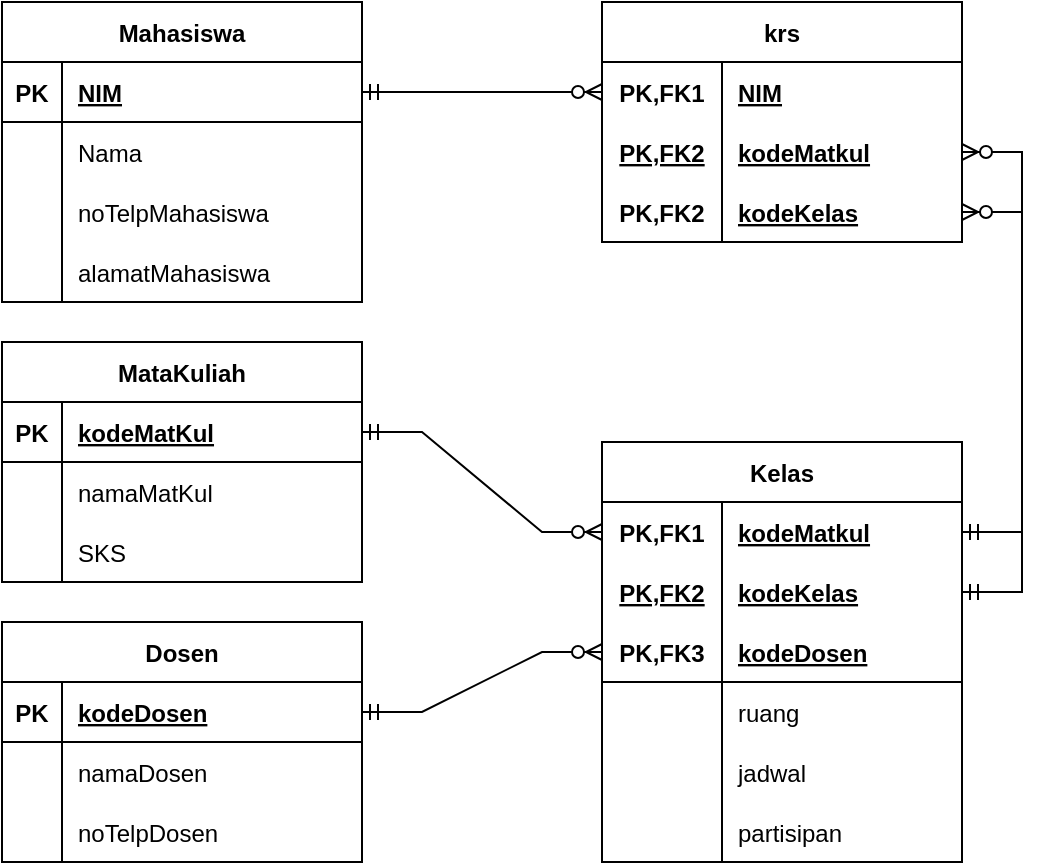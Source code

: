 <mxfile version="16.6.6" type="github">
  <diagram id="PBkZkckJZHstfhdfQRsX" name="Page-1">
    <mxGraphModel dx="669" dy="790" grid="1" gridSize="10" guides="1" tooltips="1" connect="1" arrows="1" fold="1" page="1" pageScale="1" pageWidth="827" pageHeight="1169" math="0" shadow="0">
      <root>
        <mxCell id="0" />
        <mxCell id="1" parent="0" />
        <mxCell id="Gzd6fEjQhQItRXBMcEr7-1" value="Mahasiswa" style="shape=table;startSize=30;container=1;collapsible=1;childLayout=tableLayout;fixedRows=1;rowLines=0;fontStyle=1;align=center;resizeLast=1;" vertex="1" parent="1">
          <mxGeometry x="60" y="120" width="180" height="150" as="geometry" />
        </mxCell>
        <mxCell id="Gzd6fEjQhQItRXBMcEr7-2" value="" style="shape=tableRow;horizontal=0;startSize=0;swimlaneHead=0;swimlaneBody=0;fillColor=none;collapsible=0;dropTarget=0;points=[[0,0.5],[1,0.5]];portConstraint=eastwest;top=0;left=0;right=0;bottom=1;" vertex="1" parent="Gzd6fEjQhQItRXBMcEr7-1">
          <mxGeometry y="30" width="180" height="30" as="geometry" />
        </mxCell>
        <mxCell id="Gzd6fEjQhQItRXBMcEr7-3" value="PK" style="shape=partialRectangle;connectable=0;fillColor=none;top=0;left=0;bottom=0;right=0;fontStyle=1;overflow=hidden;" vertex="1" parent="Gzd6fEjQhQItRXBMcEr7-2">
          <mxGeometry width="30" height="30" as="geometry">
            <mxRectangle width="30" height="30" as="alternateBounds" />
          </mxGeometry>
        </mxCell>
        <mxCell id="Gzd6fEjQhQItRXBMcEr7-4" value="NIM" style="shape=partialRectangle;connectable=0;fillColor=none;top=0;left=0;bottom=0;right=0;align=left;spacingLeft=6;fontStyle=5;overflow=hidden;" vertex="1" parent="Gzd6fEjQhQItRXBMcEr7-2">
          <mxGeometry x="30" width="150" height="30" as="geometry">
            <mxRectangle width="150" height="30" as="alternateBounds" />
          </mxGeometry>
        </mxCell>
        <mxCell id="Gzd6fEjQhQItRXBMcEr7-5" value="" style="shape=tableRow;horizontal=0;startSize=0;swimlaneHead=0;swimlaneBody=0;fillColor=none;collapsible=0;dropTarget=0;points=[[0,0.5],[1,0.5]];portConstraint=eastwest;top=0;left=0;right=0;bottom=0;" vertex="1" parent="Gzd6fEjQhQItRXBMcEr7-1">
          <mxGeometry y="60" width="180" height="30" as="geometry" />
        </mxCell>
        <mxCell id="Gzd6fEjQhQItRXBMcEr7-6" value="" style="shape=partialRectangle;connectable=0;fillColor=none;top=0;left=0;bottom=0;right=0;editable=1;overflow=hidden;" vertex="1" parent="Gzd6fEjQhQItRXBMcEr7-5">
          <mxGeometry width="30" height="30" as="geometry">
            <mxRectangle width="30" height="30" as="alternateBounds" />
          </mxGeometry>
        </mxCell>
        <mxCell id="Gzd6fEjQhQItRXBMcEr7-7" value="Nama" style="shape=partialRectangle;connectable=0;fillColor=none;top=0;left=0;bottom=0;right=0;align=left;spacingLeft=6;overflow=hidden;" vertex="1" parent="Gzd6fEjQhQItRXBMcEr7-5">
          <mxGeometry x="30" width="150" height="30" as="geometry">
            <mxRectangle width="150" height="30" as="alternateBounds" />
          </mxGeometry>
        </mxCell>
        <mxCell id="Gzd6fEjQhQItRXBMcEr7-8" value="" style="shape=tableRow;horizontal=0;startSize=0;swimlaneHead=0;swimlaneBody=0;fillColor=none;collapsible=0;dropTarget=0;points=[[0,0.5],[1,0.5]];portConstraint=eastwest;top=0;left=0;right=0;bottom=0;" vertex="1" parent="Gzd6fEjQhQItRXBMcEr7-1">
          <mxGeometry y="90" width="180" height="30" as="geometry" />
        </mxCell>
        <mxCell id="Gzd6fEjQhQItRXBMcEr7-9" value="" style="shape=partialRectangle;connectable=0;fillColor=none;top=0;left=0;bottom=0;right=0;editable=1;overflow=hidden;" vertex="1" parent="Gzd6fEjQhQItRXBMcEr7-8">
          <mxGeometry width="30" height="30" as="geometry">
            <mxRectangle width="30" height="30" as="alternateBounds" />
          </mxGeometry>
        </mxCell>
        <mxCell id="Gzd6fEjQhQItRXBMcEr7-10" value="noTelpMahasiswa" style="shape=partialRectangle;connectable=0;fillColor=none;top=0;left=0;bottom=0;right=0;align=left;spacingLeft=6;overflow=hidden;" vertex="1" parent="Gzd6fEjQhQItRXBMcEr7-8">
          <mxGeometry x="30" width="150" height="30" as="geometry">
            <mxRectangle width="150" height="30" as="alternateBounds" />
          </mxGeometry>
        </mxCell>
        <mxCell id="Gzd6fEjQhQItRXBMcEr7-11" value="" style="shape=tableRow;horizontal=0;startSize=0;swimlaneHead=0;swimlaneBody=0;fillColor=none;collapsible=0;dropTarget=0;points=[[0,0.5],[1,0.5]];portConstraint=eastwest;top=0;left=0;right=0;bottom=0;" vertex="1" parent="Gzd6fEjQhQItRXBMcEr7-1">
          <mxGeometry y="120" width="180" height="30" as="geometry" />
        </mxCell>
        <mxCell id="Gzd6fEjQhQItRXBMcEr7-12" value="" style="shape=partialRectangle;connectable=0;fillColor=none;top=0;left=0;bottom=0;right=0;editable=1;overflow=hidden;" vertex="1" parent="Gzd6fEjQhQItRXBMcEr7-11">
          <mxGeometry width="30" height="30" as="geometry">
            <mxRectangle width="30" height="30" as="alternateBounds" />
          </mxGeometry>
        </mxCell>
        <mxCell id="Gzd6fEjQhQItRXBMcEr7-13" value="alamatMahasiswa" style="shape=partialRectangle;connectable=0;fillColor=none;top=0;left=0;bottom=0;right=0;align=left;spacingLeft=6;overflow=hidden;" vertex="1" parent="Gzd6fEjQhQItRXBMcEr7-11">
          <mxGeometry x="30" width="150" height="30" as="geometry">
            <mxRectangle width="150" height="30" as="alternateBounds" />
          </mxGeometry>
        </mxCell>
        <mxCell id="Gzd6fEjQhQItRXBMcEr7-15" value="Dosen" style="shape=table;startSize=30;container=1;collapsible=1;childLayout=tableLayout;fixedRows=1;rowLines=0;fontStyle=1;align=center;resizeLast=1;" vertex="1" parent="1">
          <mxGeometry x="60" y="430" width="180" height="120" as="geometry" />
        </mxCell>
        <mxCell id="Gzd6fEjQhQItRXBMcEr7-16" value="" style="shape=tableRow;horizontal=0;startSize=0;swimlaneHead=0;swimlaneBody=0;fillColor=none;collapsible=0;dropTarget=0;points=[[0,0.5],[1,0.5]];portConstraint=eastwest;top=0;left=0;right=0;bottom=1;" vertex="1" parent="Gzd6fEjQhQItRXBMcEr7-15">
          <mxGeometry y="30" width="180" height="30" as="geometry" />
        </mxCell>
        <mxCell id="Gzd6fEjQhQItRXBMcEr7-17" value="PK" style="shape=partialRectangle;connectable=0;fillColor=none;top=0;left=0;bottom=0;right=0;fontStyle=1;overflow=hidden;" vertex="1" parent="Gzd6fEjQhQItRXBMcEr7-16">
          <mxGeometry width="30" height="30" as="geometry">
            <mxRectangle width="30" height="30" as="alternateBounds" />
          </mxGeometry>
        </mxCell>
        <mxCell id="Gzd6fEjQhQItRXBMcEr7-18" value="kodeDosen" style="shape=partialRectangle;connectable=0;fillColor=none;top=0;left=0;bottom=0;right=0;align=left;spacingLeft=6;fontStyle=5;overflow=hidden;" vertex="1" parent="Gzd6fEjQhQItRXBMcEr7-16">
          <mxGeometry x="30" width="150" height="30" as="geometry">
            <mxRectangle width="150" height="30" as="alternateBounds" />
          </mxGeometry>
        </mxCell>
        <mxCell id="Gzd6fEjQhQItRXBMcEr7-19" value="" style="shape=tableRow;horizontal=0;startSize=0;swimlaneHead=0;swimlaneBody=0;fillColor=none;collapsible=0;dropTarget=0;points=[[0,0.5],[1,0.5]];portConstraint=eastwest;top=0;left=0;right=0;bottom=0;" vertex="1" parent="Gzd6fEjQhQItRXBMcEr7-15">
          <mxGeometry y="60" width="180" height="30" as="geometry" />
        </mxCell>
        <mxCell id="Gzd6fEjQhQItRXBMcEr7-20" value="" style="shape=partialRectangle;connectable=0;fillColor=none;top=0;left=0;bottom=0;right=0;editable=1;overflow=hidden;" vertex="1" parent="Gzd6fEjQhQItRXBMcEr7-19">
          <mxGeometry width="30" height="30" as="geometry">
            <mxRectangle width="30" height="30" as="alternateBounds" />
          </mxGeometry>
        </mxCell>
        <mxCell id="Gzd6fEjQhQItRXBMcEr7-21" value="namaDosen" style="shape=partialRectangle;connectable=0;fillColor=none;top=0;left=0;bottom=0;right=0;align=left;spacingLeft=6;overflow=hidden;" vertex="1" parent="Gzd6fEjQhQItRXBMcEr7-19">
          <mxGeometry x="30" width="150" height="30" as="geometry">
            <mxRectangle width="150" height="30" as="alternateBounds" />
          </mxGeometry>
        </mxCell>
        <mxCell id="Gzd6fEjQhQItRXBMcEr7-22" value="" style="shape=tableRow;horizontal=0;startSize=0;swimlaneHead=0;swimlaneBody=0;fillColor=none;collapsible=0;dropTarget=0;points=[[0,0.5],[1,0.5]];portConstraint=eastwest;top=0;left=0;right=0;bottom=0;" vertex="1" parent="Gzd6fEjQhQItRXBMcEr7-15">
          <mxGeometry y="90" width="180" height="30" as="geometry" />
        </mxCell>
        <mxCell id="Gzd6fEjQhQItRXBMcEr7-23" value="" style="shape=partialRectangle;connectable=0;fillColor=none;top=0;left=0;bottom=0;right=0;editable=1;overflow=hidden;" vertex="1" parent="Gzd6fEjQhQItRXBMcEr7-22">
          <mxGeometry width="30" height="30" as="geometry">
            <mxRectangle width="30" height="30" as="alternateBounds" />
          </mxGeometry>
        </mxCell>
        <mxCell id="Gzd6fEjQhQItRXBMcEr7-24" value="noTelpDosen" style="shape=partialRectangle;connectable=0;fillColor=none;top=0;left=0;bottom=0;right=0;align=left;spacingLeft=6;overflow=hidden;" vertex="1" parent="Gzd6fEjQhQItRXBMcEr7-22">
          <mxGeometry x="30" width="150" height="30" as="geometry">
            <mxRectangle width="150" height="30" as="alternateBounds" />
          </mxGeometry>
        </mxCell>
        <mxCell id="Gzd6fEjQhQItRXBMcEr7-28" value="MataKuliah" style="shape=table;startSize=30;container=1;collapsible=1;childLayout=tableLayout;fixedRows=1;rowLines=0;fontStyle=1;align=center;resizeLast=1;" vertex="1" parent="1">
          <mxGeometry x="60" y="290" width="180" height="120" as="geometry" />
        </mxCell>
        <mxCell id="Gzd6fEjQhQItRXBMcEr7-29" value="" style="shape=tableRow;horizontal=0;startSize=0;swimlaneHead=0;swimlaneBody=0;fillColor=none;collapsible=0;dropTarget=0;points=[[0,0.5],[1,0.5]];portConstraint=eastwest;top=0;left=0;right=0;bottom=1;" vertex="1" parent="Gzd6fEjQhQItRXBMcEr7-28">
          <mxGeometry y="30" width="180" height="30" as="geometry" />
        </mxCell>
        <mxCell id="Gzd6fEjQhQItRXBMcEr7-30" value="PK" style="shape=partialRectangle;connectable=0;fillColor=none;top=0;left=0;bottom=0;right=0;fontStyle=1;overflow=hidden;" vertex="1" parent="Gzd6fEjQhQItRXBMcEr7-29">
          <mxGeometry width="30" height="30" as="geometry">
            <mxRectangle width="30" height="30" as="alternateBounds" />
          </mxGeometry>
        </mxCell>
        <mxCell id="Gzd6fEjQhQItRXBMcEr7-31" value="kodeMatKul" style="shape=partialRectangle;connectable=0;fillColor=none;top=0;left=0;bottom=0;right=0;align=left;spacingLeft=6;fontStyle=5;overflow=hidden;" vertex="1" parent="Gzd6fEjQhQItRXBMcEr7-29">
          <mxGeometry x="30" width="150" height="30" as="geometry">
            <mxRectangle width="150" height="30" as="alternateBounds" />
          </mxGeometry>
        </mxCell>
        <mxCell id="Gzd6fEjQhQItRXBMcEr7-32" value="" style="shape=tableRow;horizontal=0;startSize=0;swimlaneHead=0;swimlaneBody=0;fillColor=none;collapsible=0;dropTarget=0;points=[[0,0.5],[1,0.5]];portConstraint=eastwest;top=0;left=0;right=0;bottom=0;" vertex="1" parent="Gzd6fEjQhQItRXBMcEr7-28">
          <mxGeometry y="60" width="180" height="30" as="geometry" />
        </mxCell>
        <mxCell id="Gzd6fEjQhQItRXBMcEr7-33" value="" style="shape=partialRectangle;connectable=0;fillColor=none;top=0;left=0;bottom=0;right=0;editable=1;overflow=hidden;" vertex="1" parent="Gzd6fEjQhQItRXBMcEr7-32">
          <mxGeometry width="30" height="30" as="geometry">
            <mxRectangle width="30" height="30" as="alternateBounds" />
          </mxGeometry>
        </mxCell>
        <mxCell id="Gzd6fEjQhQItRXBMcEr7-34" value="namaMatKul    " style="shape=partialRectangle;connectable=0;fillColor=none;top=0;left=0;bottom=0;right=0;align=left;spacingLeft=6;overflow=hidden;" vertex="1" parent="Gzd6fEjQhQItRXBMcEr7-32">
          <mxGeometry x="30" width="150" height="30" as="geometry">
            <mxRectangle width="150" height="30" as="alternateBounds" />
          </mxGeometry>
        </mxCell>
        <mxCell id="Gzd6fEjQhQItRXBMcEr7-35" value="" style="shape=tableRow;horizontal=0;startSize=0;swimlaneHead=0;swimlaneBody=0;fillColor=none;collapsible=0;dropTarget=0;points=[[0,0.5],[1,0.5]];portConstraint=eastwest;top=0;left=0;right=0;bottom=0;" vertex="1" parent="Gzd6fEjQhQItRXBMcEr7-28">
          <mxGeometry y="90" width="180" height="30" as="geometry" />
        </mxCell>
        <mxCell id="Gzd6fEjQhQItRXBMcEr7-36" value="" style="shape=partialRectangle;connectable=0;fillColor=none;top=0;left=0;bottom=0;right=0;editable=1;overflow=hidden;" vertex="1" parent="Gzd6fEjQhQItRXBMcEr7-35">
          <mxGeometry width="30" height="30" as="geometry">
            <mxRectangle width="30" height="30" as="alternateBounds" />
          </mxGeometry>
        </mxCell>
        <mxCell id="Gzd6fEjQhQItRXBMcEr7-37" value="SKS" style="shape=partialRectangle;connectable=0;fillColor=none;top=0;left=0;bottom=0;right=0;align=left;spacingLeft=6;overflow=hidden;" vertex="1" parent="Gzd6fEjQhQItRXBMcEr7-35">
          <mxGeometry x="30" width="150" height="30" as="geometry">
            <mxRectangle width="150" height="30" as="alternateBounds" />
          </mxGeometry>
        </mxCell>
        <mxCell id="Gzd6fEjQhQItRXBMcEr7-54" value="Kelas" style="shape=table;startSize=30;container=1;collapsible=1;childLayout=tableLayout;fixedRows=1;rowLines=0;fontStyle=1;align=center;resizeLast=1;" vertex="1" parent="1">
          <mxGeometry x="360" y="340" width="180" height="210" as="geometry" />
        </mxCell>
        <mxCell id="Gzd6fEjQhQItRXBMcEr7-55" value="" style="shape=tableRow;horizontal=0;startSize=0;swimlaneHead=0;swimlaneBody=0;fillColor=none;collapsible=0;dropTarget=0;points=[[0,0.5],[1,0.5]];portConstraint=eastwest;top=0;left=0;right=0;bottom=0;" vertex="1" parent="Gzd6fEjQhQItRXBMcEr7-54">
          <mxGeometry y="30" width="180" height="30" as="geometry" />
        </mxCell>
        <mxCell id="Gzd6fEjQhQItRXBMcEr7-56" value="PK,FK1" style="shape=partialRectangle;connectable=0;fillColor=none;top=0;left=0;bottom=0;right=0;fontStyle=1;overflow=hidden;" vertex="1" parent="Gzd6fEjQhQItRXBMcEr7-55">
          <mxGeometry width="60" height="30" as="geometry">
            <mxRectangle width="60" height="30" as="alternateBounds" />
          </mxGeometry>
        </mxCell>
        <mxCell id="Gzd6fEjQhQItRXBMcEr7-57" value="kodeMatkul" style="shape=partialRectangle;connectable=0;fillColor=none;top=0;left=0;bottom=0;right=0;align=left;spacingLeft=6;fontStyle=5;overflow=hidden;" vertex="1" parent="Gzd6fEjQhQItRXBMcEr7-55">
          <mxGeometry x="60" width="120" height="30" as="geometry">
            <mxRectangle width="120" height="30" as="alternateBounds" />
          </mxGeometry>
        </mxCell>
        <mxCell id="Gzd6fEjQhQItRXBMcEr7-83" value="" style="shape=tableRow;horizontal=0;startSize=0;swimlaneHead=0;swimlaneBody=0;fillColor=none;collapsible=0;dropTarget=0;points=[[0,0.5],[1,0.5]];portConstraint=eastwest;top=0;left=0;right=0;bottom=0;" vertex="1" parent="Gzd6fEjQhQItRXBMcEr7-54">
          <mxGeometry y="60" width="180" height="30" as="geometry" />
        </mxCell>
        <mxCell id="Gzd6fEjQhQItRXBMcEr7-84" value="PK,FK2" style="shape=partialRectangle;connectable=0;fillColor=none;top=0;left=0;bottom=0;right=0;editable=1;overflow=hidden;fontStyle=5" vertex="1" parent="Gzd6fEjQhQItRXBMcEr7-83">
          <mxGeometry width="60" height="30" as="geometry">
            <mxRectangle width="60" height="30" as="alternateBounds" />
          </mxGeometry>
        </mxCell>
        <mxCell id="Gzd6fEjQhQItRXBMcEr7-85" value="kodeKelas" style="shape=partialRectangle;connectable=0;fillColor=none;top=0;left=0;bottom=0;right=0;align=left;spacingLeft=6;overflow=hidden;fontStyle=5" vertex="1" parent="Gzd6fEjQhQItRXBMcEr7-83">
          <mxGeometry x="60" width="120" height="30" as="geometry">
            <mxRectangle width="120" height="30" as="alternateBounds" />
          </mxGeometry>
        </mxCell>
        <mxCell id="Gzd6fEjQhQItRXBMcEr7-58" value="" style="shape=tableRow;horizontal=0;startSize=0;swimlaneHead=0;swimlaneBody=0;fillColor=none;collapsible=0;dropTarget=0;points=[[0,0.5],[1,0.5]];portConstraint=eastwest;top=0;left=0;right=0;bottom=1;" vertex="1" parent="Gzd6fEjQhQItRXBMcEr7-54">
          <mxGeometry y="90" width="180" height="30" as="geometry" />
        </mxCell>
        <mxCell id="Gzd6fEjQhQItRXBMcEr7-59" value="PK,FK3 " style="shape=partialRectangle;connectable=0;fillColor=none;top=0;left=0;bottom=0;right=0;fontStyle=1;overflow=hidden;" vertex="1" parent="Gzd6fEjQhQItRXBMcEr7-58">
          <mxGeometry width="60" height="30" as="geometry">
            <mxRectangle width="60" height="30" as="alternateBounds" />
          </mxGeometry>
        </mxCell>
        <mxCell id="Gzd6fEjQhQItRXBMcEr7-60" value="kodeDosen" style="shape=partialRectangle;connectable=0;fillColor=none;top=0;left=0;bottom=0;right=0;align=left;spacingLeft=6;fontStyle=5;overflow=hidden;" vertex="1" parent="Gzd6fEjQhQItRXBMcEr7-58">
          <mxGeometry x="60" width="120" height="30" as="geometry">
            <mxRectangle width="120" height="30" as="alternateBounds" />
          </mxGeometry>
        </mxCell>
        <mxCell id="Gzd6fEjQhQItRXBMcEr7-61" value="" style="shape=tableRow;horizontal=0;startSize=0;swimlaneHead=0;swimlaneBody=0;fillColor=none;collapsible=0;dropTarget=0;points=[[0,0.5],[1,0.5]];portConstraint=eastwest;top=0;left=0;right=0;bottom=0;" vertex="1" parent="Gzd6fEjQhQItRXBMcEr7-54">
          <mxGeometry y="120" width="180" height="30" as="geometry" />
        </mxCell>
        <mxCell id="Gzd6fEjQhQItRXBMcEr7-62" value="" style="shape=partialRectangle;connectable=0;fillColor=none;top=0;left=0;bottom=0;right=0;editable=1;overflow=hidden;" vertex="1" parent="Gzd6fEjQhQItRXBMcEr7-61">
          <mxGeometry width="60" height="30" as="geometry">
            <mxRectangle width="60" height="30" as="alternateBounds" />
          </mxGeometry>
        </mxCell>
        <mxCell id="Gzd6fEjQhQItRXBMcEr7-63" value="ruang" style="shape=partialRectangle;connectable=0;fillColor=none;top=0;left=0;bottom=0;right=0;align=left;spacingLeft=6;overflow=hidden;" vertex="1" parent="Gzd6fEjQhQItRXBMcEr7-61">
          <mxGeometry x="60" width="120" height="30" as="geometry">
            <mxRectangle width="120" height="30" as="alternateBounds" />
          </mxGeometry>
        </mxCell>
        <mxCell id="Gzd6fEjQhQItRXBMcEr7-64" value="" style="shape=tableRow;horizontal=0;startSize=0;swimlaneHead=0;swimlaneBody=0;fillColor=none;collapsible=0;dropTarget=0;points=[[0,0.5],[1,0.5]];portConstraint=eastwest;top=0;left=0;right=0;bottom=0;" vertex="1" parent="Gzd6fEjQhQItRXBMcEr7-54">
          <mxGeometry y="150" width="180" height="30" as="geometry" />
        </mxCell>
        <mxCell id="Gzd6fEjQhQItRXBMcEr7-65" value="" style="shape=partialRectangle;connectable=0;fillColor=none;top=0;left=0;bottom=0;right=0;editable=1;overflow=hidden;" vertex="1" parent="Gzd6fEjQhQItRXBMcEr7-64">
          <mxGeometry width="60" height="30" as="geometry">
            <mxRectangle width="60" height="30" as="alternateBounds" />
          </mxGeometry>
        </mxCell>
        <mxCell id="Gzd6fEjQhQItRXBMcEr7-66" value="jadwal" style="shape=partialRectangle;connectable=0;fillColor=none;top=0;left=0;bottom=0;right=0;align=left;spacingLeft=6;overflow=hidden;" vertex="1" parent="Gzd6fEjQhQItRXBMcEr7-64">
          <mxGeometry x="60" width="120" height="30" as="geometry">
            <mxRectangle width="120" height="30" as="alternateBounds" />
          </mxGeometry>
        </mxCell>
        <mxCell id="Gzd6fEjQhQItRXBMcEr7-89" value="" style="shape=tableRow;horizontal=0;startSize=0;swimlaneHead=0;swimlaneBody=0;fillColor=none;collapsible=0;dropTarget=0;points=[[0,0.5],[1,0.5]];portConstraint=eastwest;top=0;left=0;right=0;bottom=0;" vertex="1" parent="Gzd6fEjQhQItRXBMcEr7-54">
          <mxGeometry y="180" width="180" height="30" as="geometry" />
        </mxCell>
        <mxCell id="Gzd6fEjQhQItRXBMcEr7-90" value="" style="shape=partialRectangle;connectable=0;fillColor=none;top=0;left=0;bottom=0;right=0;editable=1;overflow=hidden;" vertex="1" parent="Gzd6fEjQhQItRXBMcEr7-89">
          <mxGeometry width="60" height="30" as="geometry">
            <mxRectangle width="60" height="30" as="alternateBounds" />
          </mxGeometry>
        </mxCell>
        <mxCell id="Gzd6fEjQhQItRXBMcEr7-91" value="partisipan" style="shape=partialRectangle;connectable=0;fillColor=none;top=0;left=0;bottom=0;right=0;align=left;spacingLeft=6;overflow=hidden;" vertex="1" parent="Gzd6fEjQhQItRXBMcEr7-89">
          <mxGeometry x="60" width="120" height="30" as="geometry">
            <mxRectangle width="120" height="30" as="alternateBounds" />
          </mxGeometry>
        </mxCell>
        <mxCell id="Gzd6fEjQhQItRXBMcEr7-92" value="krs" style="shape=table;startSize=30;container=1;collapsible=1;childLayout=tableLayout;fixedRows=1;rowLines=0;fontStyle=1;align=center;resizeLast=1;" vertex="1" parent="1">
          <mxGeometry x="360" y="120" width="180" height="120" as="geometry" />
        </mxCell>
        <mxCell id="Gzd6fEjQhQItRXBMcEr7-93" value="" style="shape=tableRow;horizontal=0;startSize=0;swimlaneHead=0;swimlaneBody=0;fillColor=none;collapsible=0;dropTarget=0;points=[[0,0.5],[1,0.5]];portConstraint=eastwest;top=0;left=0;right=0;bottom=0;" vertex="1" parent="Gzd6fEjQhQItRXBMcEr7-92">
          <mxGeometry y="30" width="180" height="30" as="geometry" />
        </mxCell>
        <mxCell id="Gzd6fEjQhQItRXBMcEr7-94" value="PK,FK1" style="shape=partialRectangle;connectable=0;fillColor=none;top=0;left=0;bottom=0;right=0;fontStyle=1;overflow=hidden;" vertex="1" parent="Gzd6fEjQhQItRXBMcEr7-93">
          <mxGeometry width="60" height="30" as="geometry">
            <mxRectangle width="60" height="30" as="alternateBounds" />
          </mxGeometry>
        </mxCell>
        <mxCell id="Gzd6fEjQhQItRXBMcEr7-95" value="NIM" style="shape=partialRectangle;connectable=0;fillColor=none;top=0;left=0;bottom=0;right=0;align=left;spacingLeft=6;fontStyle=5;overflow=hidden;" vertex="1" parent="Gzd6fEjQhQItRXBMcEr7-93">
          <mxGeometry x="60" width="120" height="30" as="geometry">
            <mxRectangle width="120" height="30" as="alternateBounds" />
          </mxGeometry>
        </mxCell>
        <mxCell id="Gzd6fEjQhQItRXBMcEr7-99" value="" style="shape=tableRow;horizontal=0;startSize=0;swimlaneHead=0;swimlaneBody=0;fillColor=none;collapsible=0;dropTarget=0;points=[[0,0.5],[1,0.5]];portConstraint=eastwest;top=0;left=0;right=0;bottom=0;" vertex="1" parent="Gzd6fEjQhQItRXBMcEr7-92">
          <mxGeometry y="60" width="180" height="30" as="geometry" />
        </mxCell>
        <mxCell id="Gzd6fEjQhQItRXBMcEr7-100" value="PK,FK2" style="shape=partialRectangle;connectable=0;fillColor=none;top=0;left=0;bottom=0;right=0;editable=1;overflow=hidden;fontStyle=5" vertex="1" parent="Gzd6fEjQhQItRXBMcEr7-99">
          <mxGeometry width="60" height="30" as="geometry">
            <mxRectangle width="60" height="30" as="alternateBounds" />
          </mxGeometry>
        </mxCell>
        <mxCell id="Gzd6fEjQhQItRXBMcEr7-101" value="kodeMatkul" style="shape=partialRectangle;connectable=0;fillColor=none;top=0;left=0;bottom=0;right=0;align=left;spacingLeft=6;overflow=hidden;fontStyle=5" vertex="1" parent="Gzd6fEjQhQItRXBMcEr7-99">
          <mxGeometry x="60" width="120" height="30" as="geometry">
            <mxRectangle width="120" height="30" as="alternateBounds" />
          </mxGeometry>
        </mxCell>
        <mxCell id="Gzd6fEjQhQItRXBMcEr7-96" value="" style="shape=tableRow;horizontal=0;startSize=0;swimlaneHead=0;swimlaneBody=0;fillColor=none;collapsible=0;dropTarget=0;points=[[0,0.5],[1,0.5]];portConstraint=eastwest;top=0;left=0;right=0;bottom=1;" vertex="1" parent="Gzd6fEjQhQItRXBMcEr7-92">
          <mxGeometry y="90" width="180" height="30" as="geometry" />
        </mxCell>
        <mxCell id="Gzd6fEjQhQItRXBMcEr7-97" value="PK,FK2" style="shape=partialRectangle;connectable=0;fillColor=none;top=0;left=0;bottom=0;right=0;fontStyle=1;overflow=hidden;" vertex="1" parent="Gzd6fEjQhQItRXBMcEr7-96">
          <mxGeometry width="60" height="30" as="geometry">
            <mxRectangle width="60" height="30" as="alternateBounds" />
          </mxGeometry>
        </mxCell>
        <mxCell id="Gzd6fEjQhQItRXBMcEr7-98" value="kodeKelas" style="shape=partialRectangle;connectable=0;fillColor=none;top=0;left=0;bottom=0;right=0;align=left;spacingLeft=6;fontStyle=5;overflow=hidden;" vertex="1" parent="Gzd6fEjQhQItRXBMcEr7-96">
          <mxGeometry x="60" width="120" height="30" as="geometry">
            <mxRectangle width="120" height="30" as="alternateBounds" />
          </mxGeometry>
        </mxCell>
        <mxCell id="Gzd6fEjQhQItRXBMcEr7-114" value="" style="edgeStyle=entityRelationEdgeStyle;fontSize=12;html=1;endArrow=ERzeroToMany;startArrow=ERmandOne;rounded=0;exitX=1;exitY=0.5;exitDx=0;exitDy=0;entryX=0;entryY=0.5;entryDx=0;entryDy=0;" edge="1" parent="1" source="Gzd6fEjQhQItRXBMcEr7-2" target="Gzd6fEjQhQItRXBMcEr7-93">
          <mxGeometry width="100" height="100" relative="1" as="geometry">
            <mxPoint x="270" y="200" as="sourcePoint" />
            <mxPoint x="430" y="390" as="targetPoint" />
          </mxGeometry>
        </mxCell>
        <mxCell id="Gzd6fEjQhQItRXBMcEr7-115" value="" style="edgeStyle=entityRelationEdgeStyle;fontSize=12;html=1;endArrow=ERzeroToMany;startArrow=ERmandOne;rounded=0;exitX=1;exitY=0.5;exitDx=0;exitDy=0;entryX=0;entryY=0.5;entryDx=0;entryDy=0;" edge="1" parent="1" source="Gzd6fEjQhQItRXBMcEr7-29" target="Gzd6fEjQhQItRXBMcEr7-55">
          <mxGeometry width="100" height="100" relative="1" as="geometry">
            <mxPoint x="70" y="175" as="sourcePoint" />
            <mxPoint x="300" y="175" as="targetPoint" />
          </mxGeometry>
        </mxCell>
        <mxCell id="Gzd6fEjQhQItRXBMcEr7-116" value="" style="edgeStyle=entityRelationEdgeStyle;fontSize=12;html=1;endArrow=ERzeroToMany;startArrow=ERmandOne;rounded=0;exitX=1;exitY=0.5;exitDx=0;exitDy=0;entryX=0;entryY=0.5;entryDx=0;entryDy=0;" edge="1" parent="1" source="Gzd6fEjQhQItRXBMcEr7-16" target="Gzd6fEjQhQItRXBMcEr7-58">
          <mxGeometry width="100" height="100" relative="1" as="geometry">
            <mxPoint x="250" y="345" as="sourcePoint" />
            <mxPoint x="320" y="475" as="targetPoint" />
          </mxGeometry>
        </mxCell>
        <mxCell id="Gzd6fEjQhQItRXBMcEr7-119" value="" style="edgeStyle=entityRelationEdgeStyle;fontSize=12;html=1;endArrow=ERzeroToMany;startArrow=ERmandOne;rounded=0;exitX=1;exitY=0.5;exitDx=0;exitDy=0;entryX=1;entryY=0.5;entryDx=0;entryDy=0;" edge="1" parent="1" source="Gzd6fEjQhQItRXBMcEr7-83" target="Gzd6fEjQhQItRXBMcEr7-96">
          <mxGeometry width="100" height="100" relative="1" as="geometry">
            <mxPoint x="330" y="490" as="sourcePoint" />
            <mxPoint x="430" y="390" as="targetPoint" />
          </mxGeometry>
        </mxCell>
        <mxCell id="Gzd6fEjQhQItRXBMcEr7-120" value="" style="edgeStyle=entityRelationEdgeStyle;fontSize=12;html=1;endArrow=ERzeroToMany;startArrow=ERmandOne;rounded=0;exitX=1;exitY=0.5;exitDx=0;exitDy=0;entryX=1;entryY=0.5;entryDx=0;entryDy=0;" edge="1" parent="1" source="Gzd6fEjQhQItRXBMcEr7-55" target="Gzd6fEjQhQItRXBMcEr7-99">
          <mxGeometry width="100" height="100" relative="1" as="geometry">
            <mxPoint x="640" y="410" as="sourcePoint" />
            <mxPoint x="640" y="220" as="targetPoint" />
          </mxGeometry>
        </mxCell>
      </root>
    </mxGraphModel>
  </diagram>
</mxfile>
